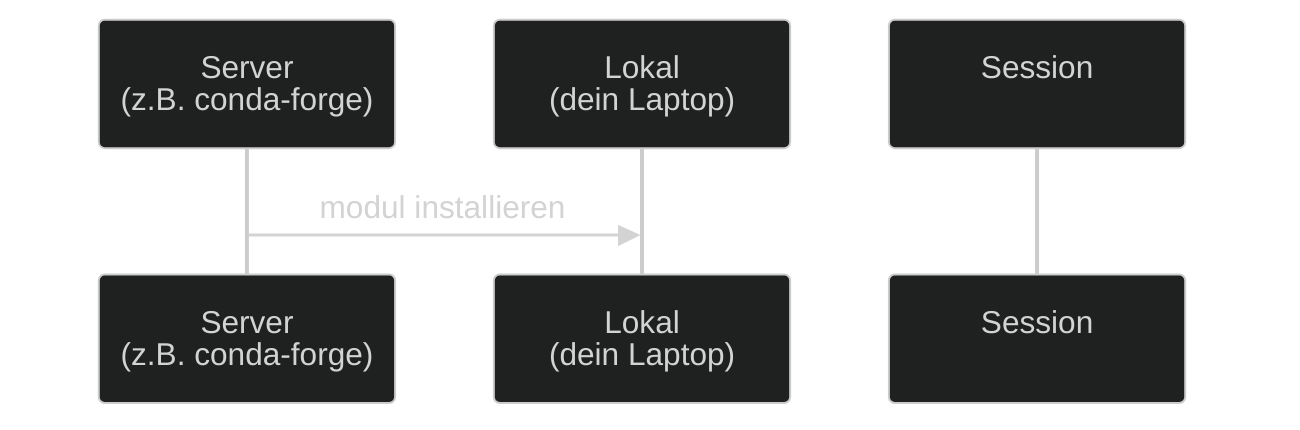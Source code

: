 %%{init: {'theme': 'dark', 'themeVariables': { 'primaryTextColor': 'white'}}}%%
sequenceDiagram
    participant A as Server<br>(z.B. conda-forge)
    participant B as Lokal<br>(dein Laptop)
    participant C as Session<br>

    A->> B: modul installieren